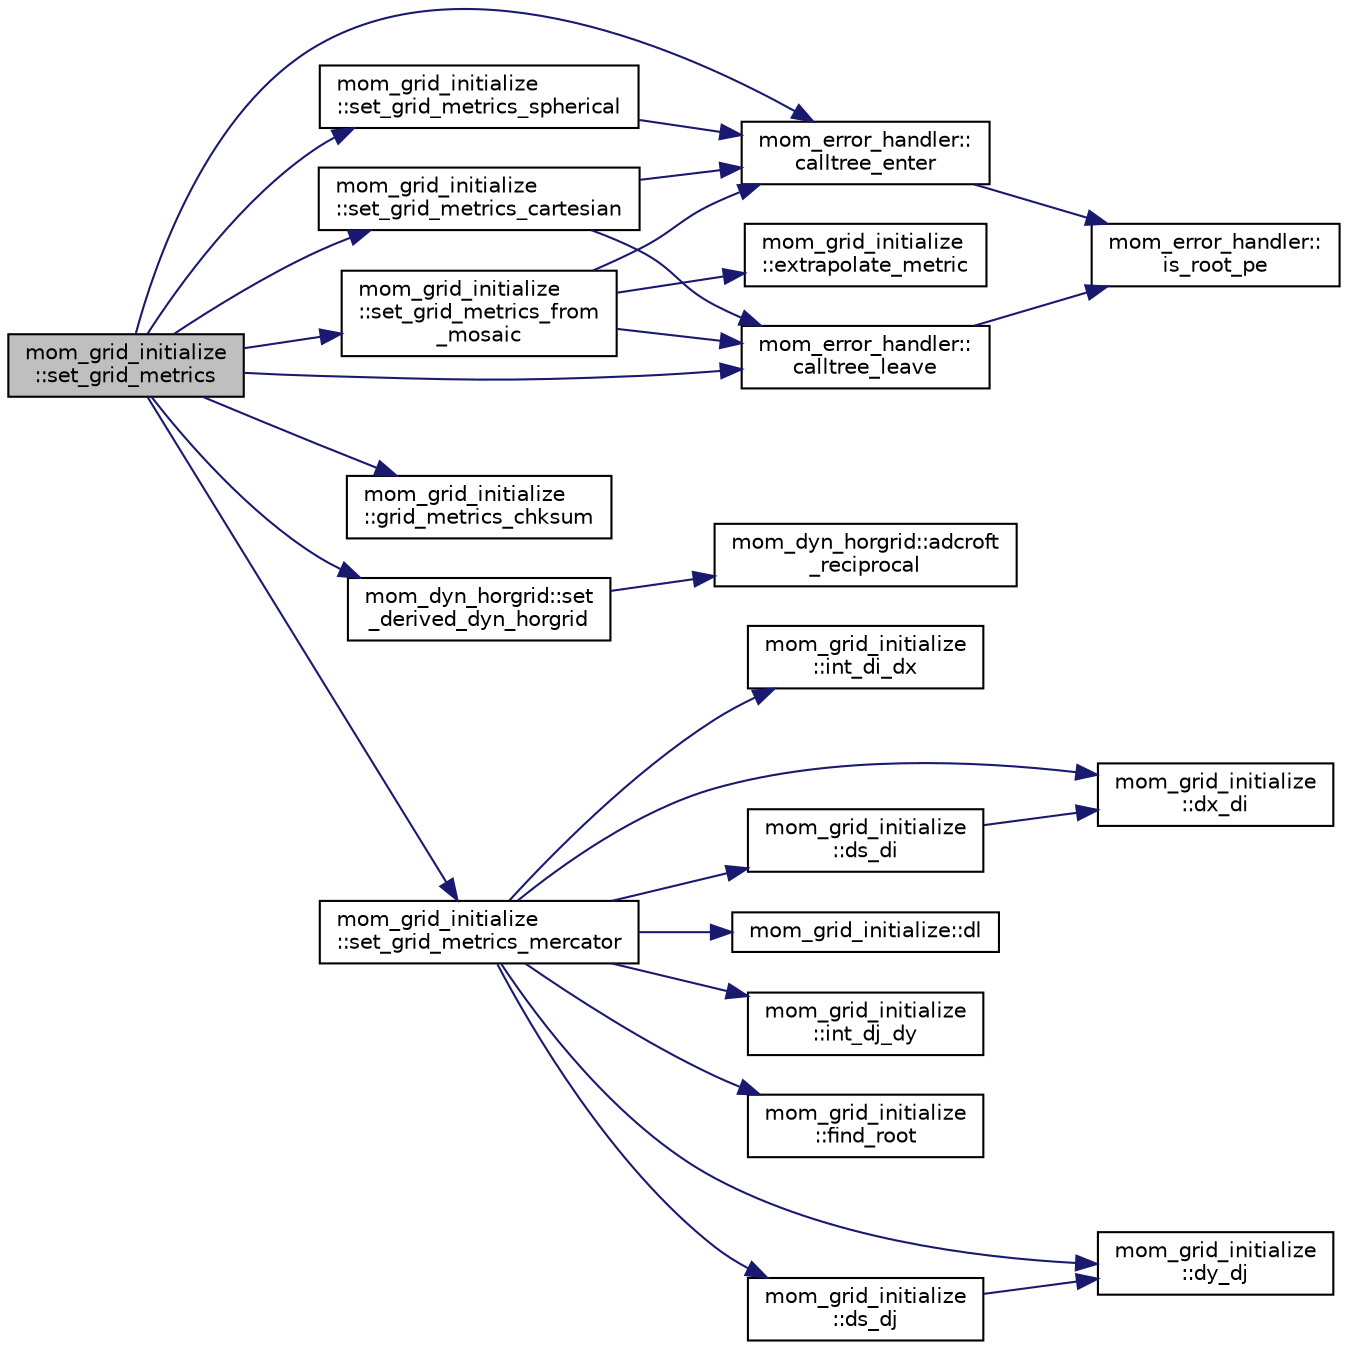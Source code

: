 digraph "mom_grid_initialize::set_grid_metrics"
{
 // INTERACTIVE_SVG=YES
  edge [fontname="Helvetica",fontsize="10",labelfontname="Helvetica",labelfontsize="10"];
  node [fontname="Helvetica",fontsize="10",shape=record];
  rankdir="LR";
  Node85 [label="mom_grid_initialize\l::set_grid_metrics",height=0.2,width=0.4,color="black", fillcolor="grey75", style="filled", fontcolor="black"];
  Node85 -> Node86 [color="midnightblue",fontsize="10",style="solid",fontname="Helvetica"];
  Node86 [label="mom_error_handler::\lcalltree_enter",height=0.2,width=0.4,color="black", fillcolor="white", style="filled",URL="$namespacemom__error__handler.html#a9cda07a87815f0e5594066162b4345c3",tooltip="Writes a message about entering a subroutine if call tree reporting is active. "];
  Node86 -> Node87 [color="midnightblue",fontsize="10",style="solid",fontname="Helvetica"];
  Node87 [label="mom_error_handler::\lis_root_pe",height=0.2,width=0.4,color="black", fillcolor="white", style="filled",URL="$namespacemom__error__handler.html#ad5f00a53059c72fe2332d1436c80ca71"];
  Node85 -> Node88 [color="midnightblue",fontsize="10",style="solid",fontname="Helvetica"];
  Node88 [label="mom_error_handler::\lcalltree_leave",height=0.2,width=0.4,color="black", fillcolor="white", style="filled",URL="$namespacemom__error__handler.html#a88ea67781e2ed9b73ab7eac8ea5e8578",tooltip="Writes a message about leaving a subroutine if call tree reporting is active. "];
  Node88 -> Node87 [color="midnightblue",fontsize="10",style="solid",fontname="Helvetica"];
  Node85 -> Node89 [color="midnightblue",fontsize="10",style="solid",fontname="Helvetica"];
  Node89 [label="mom_grid_initialize\l::grid_metrics_chksum",height=0.2,width=0.4,color="black", fillcolor="white", style="filled",URL="$namespacemom__grid__initialize.html#aaa2e124bccd43d4f8735c4ef8e07f287",tooltip="grid_metrics_chksum performs a set of checksums on metrics on the grid for debugging. "];
  Node85 -> Node90 [color="midnightblue",fontsize="10",style="solid",fontname="Helvetica"];
  Node90 [label="mom_dyn_horgrid::set\l_derived_dyn_horgrid",height=0.2,width=0.4,color="black", fillcolor="white", style="filled",URL="$namespacemom__dyn__horgrid.html#aefa448039e24b26fe06f9251848b6aac",tooltip="set_derived_dyn_horgrid calculates metric terms that are derived from other metrics. "];
  Node90 -> Node91 [color="midnightblue",fontsize="10",style="solid",fontname="Helvetica"];
  Node91 [label="mom_dyn_horgrid::adcroft\l_reciprocal",height=0.2,width=0.4,color="black", fillcolor="white", style="filled",URL="$namespacemom__dyn__horgrid.html#aa6579f50769698067defbc3c676e0191",tooltip="Adcroft_reciprocal(x) = 1/x for |x|>0 or 0 for x=0. "];
  Node85 -> Node92 [color="midnightblue",fontsize="10",style="solid",fontname="Helvetica"];
  Node92 [label="mom_grid_initialize\l::set_grid_metrics_cartesian",height=0.2,width=0.4,color="black", fillcolor="white", style="filled",URL="$namespacemom__grid__initialize.html#a4f9a9f748316e1edd893da9c44cb940e"];
  Node92 -> Node86 [color="midnightblue",fontsize="10",style="solid",fontname="Helvetica"];
  Node92 -> Node88 [color="midnightblue",fontsize="10",style="solid",fontname="Helvetica"];
  Node85 -> Node93 [color="midnightblue",fontsize="10",style="solid",fontname="Helvetica"];
  Node93 [label="mom_grid_initialize\l::set_grid_metrics_from\l_mosaic",height=0.2,width=0.4,color="black", fillcolor="white", style="filled",URL="$namespacemom__grid__initialize.html#a59e71c4235b01cf3ad4fb6252ef74248",tooltip="set_grid_metrics_from_mosaic sets the grid metrics from a mosaic file. "];
  Node93 -> Node86 [color="midnightblue",fontsize="10",style="solid",fontname="Helvetica"];
  Node93 -> Node94 [color="midnightblue",fontsize="10",style="solid",fontname="Helvetica"];
  Node94 [label="mom_grid_initialize\l::extrapolate_metric",height=0.2,width=0.4,color="black", fillcolor="white", style="filled",URL="$namespacemom__grid__initialize.html#ac78daa312636b0ef9a93694901b5c705",tooltip="extrapolate_metric extrapolates missing metric data into all the halo regions. "];
  Node93 -> Node88 [color="midnightblue",fontsize="10",style="solid",fontname="Helvetica"];
  Node85 -> Node95 [color="midnightblue",fontsize="10",style="solid",fontname="Helvetica"];
  Node95 [label="mom_grid_initialize\l::set_grid_metrics_mercator",height=0.2,width=0.4,color="black", fillcolor="white", style="filled",URL="$namespacemom__grid__initialize.html#ac37d98379b33a9e95d0bbffc1d7a730f"];
  Node95 -> Node96 [color="midnightblue",fontsize="10",style="solid",fontname="Helvetica"];
  Node96 [label="mom_grid_initialize\l::int_dj_dy",height=0.2,width=0.4,color="black", fillcolor="white", style="filled",URL="$namespacemom__grid__initialize.html#a8ed056787130f21f4b9c1bc81bd60c50"];
  Node95 -> Node97 [color="midnightblue",fontsize="10",style="solid",fontname="Helvetica"];
  Node97 [label="mom_grid_initialize\l::find_root",height=0.2,width=0.4,color="black", fillcolor="white", style="filled",URL="$namespacemom__grid__initialize.html#a25cb0001f061ef10b90e637f98ed9fcc"];
  Node95 -> Node98 [color="midnightblue",fontsize="10",style="solid",fontname="Helvetica"];
  Node98 [label="mom_grid_initialize\l::dy_dj",height=0.2,width=0.4,color="black", fillcolor="white", style="filled",URL="$namespacemom__grid__initialize.html#aff493c70cca560bfefcdbfabdf778656"];
  Node95 -> Node99 [color="midnightblue",fontsize="10",style="solid",fontname="Helvetica"];
  Node99 [label="mom_grid_initialize\l::int_di_dx",height=0.2,width=0.4,color="black", fillcolor="white", style="filled",URL="$namespacemom__grid__initialize.html#aee53e3cf4937fa86949aa376d5f3d82a"];
  Node95 -> Node100 [color="midnightblue",fontsize="10",style="solid",fontname="Helvetica"];
  Node100 [label="mom_grid_initialize\l::dx_di",height=0.2,width=0.4,color="black", fillcolor="white", style="filled",URL="$namespacemom__grid__initialize.html#afa76ec84052508b78fde53cd6ed70161"];
  Node95 -> Node101 [color="midnightblue",fontsize="10",style="solid",fontname="Helvetica"];
  Node101 [label="mom_grid_initialize\l::ds_di",height=0.2,width=0.4,color="black", fillcolor="white", style="filled",URL="$namespacemom__grid__initialize.html#a5a50815c6d1d0948dfbae076da654b94"];
  Node101 -> Node100 [color="midnightblue",fontsize="10",style="solid",fontname="Helvetica"];
  Node95 -> Node102 [color="midnightblue",fontsize="10",style="solid",fontname="Helvetica"];
  Node102 [label="mom_grid_initialize\l::ds_dj",height=0.2,width=0.4,color="black", fillcolor="white", style="filled",URL="$namespacemom__grid__initialize.html#aaa3a376606d5067107c3a43beb6f8032"];
  Node102 -> Node98 [color="midnightblue",fontsize="10",style="solid",fontname="Helvetica"];
  Node95 -> Node103 [color="midnightblue",fontsize="10",style="solid",fontname="Helvetica"];
  Node103 [label="mom_grid_initialize::dl",height=0.2,width=0.4,color="black", fillcolor="white", style="filled",URL="$namespacemom__grid__initialize.html#aac9e8e21e95ba01e853569e3060ee8d3"];
  Node85 -> Node104 [color="midnightblue",fontsize="10",style="solid",fontname="Helvetica"];
  Node104 [label="mom_grid_initialize\l::set_grid_metrics_spherical",height=0.2,width=0.4,color="black", fillcolor="white", style="filled",URL="$namespacemom__grid__initialize.html#a3ede1d607f09115204c0ea0fbde5e9f8"];
  Node104 -> Node86 [color="midnightblue",fontsize="10",style="solid",fontname="Helvetica"];
}
